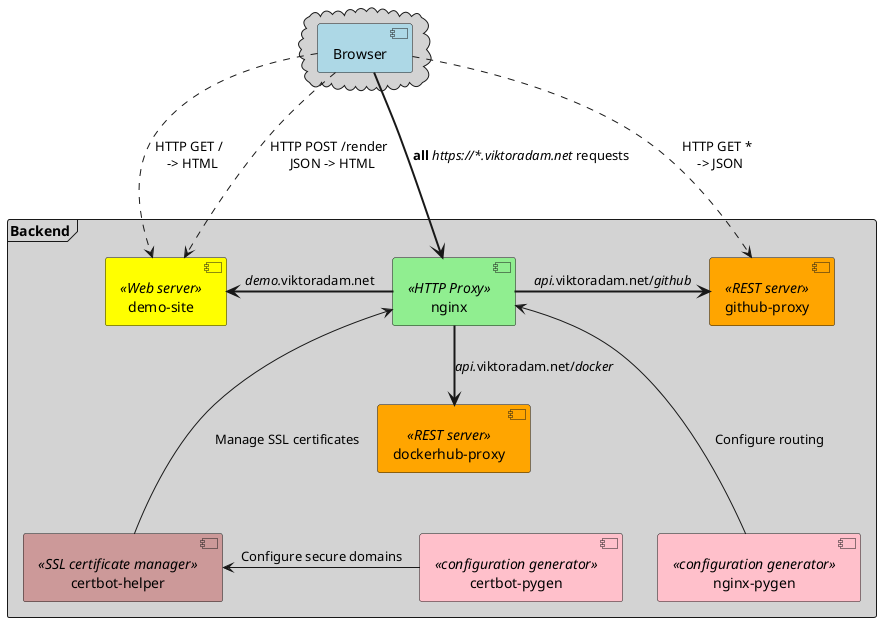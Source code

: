 @startuml

cloud #LightGrey {
    [Browser] #LightBlue
}

frame Backend #LightGrey {
    [nginx] << HTTP Proxy >> #LightGreen
    [demo-site] << Web server >> #Yellow
    [github-proxy] << REST server >> #Orange
    [dockerhub-proxy] << REST server >> #Orange
    
    [nginx-pygen] << configuration generator >> #Pink
    [certbot-pygen] << configuration generator >> #Pink
    [certbot-helper] << SSL certificate manager >> #c99
}

[Browser] =d=> [nginx] : <b>all</b> <i>https://*.viktoradam.net</i> requests

[nginx] =l=> [demo-site] : <i>demo.</i>viktoradam.net
[nginx] =r=> [github-proxy] : <i>api.</i>viktoradam.net/<i>github</i>
[nginx] =d=> [dockerhub-proxy] : <i>api.</i>viktoradam.net/<i>docker</i>

[nginx-pygen] --u-> [nginx] : Configure routing
[certbot-helper] --u-> [nginx] : Manage SSL certificates
[certbot-pygen] -l-> [certbot-helper] : Configure secure domains

[Browser] ..d.> [demo-site] : HTTP GET / \n -> HTML
[Browser] ..d.> [demo-site] : HTTP POST /render \n JSON -> HTML
[Browser] ..d.> [github-proxy] : HTTP GET * \n -> JSON

@enduml
